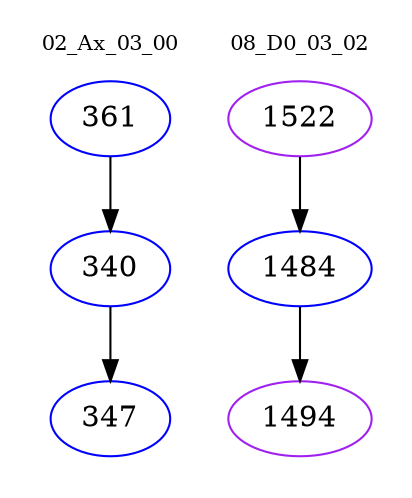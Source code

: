 digraph{
subgraph cluster_0 {
color = white
label = "02_Ax_03_00";
fontsize=10;
T0_361 [label="361", color="blue"]
T0_361 -> T0_340 [color="black"]
T0_340 [label="340", color="blue"]
T0_340 -> T0_347 [color="black"]
T0_347 [label="347", color="blue"]
}
subgraph cluster_1 {
color = white
label = "08_D0_03_02";
fontsize=10;
T1_1522 [label="1522", color="purple"]
T1_1522 -> T1_1484 [color="black"]
T1_1484 [label="1484", color="blue"]
T1_1484 -> T1_1494 [color="black"]
T1_1494 [label="1494", color="purple"]
}
}
